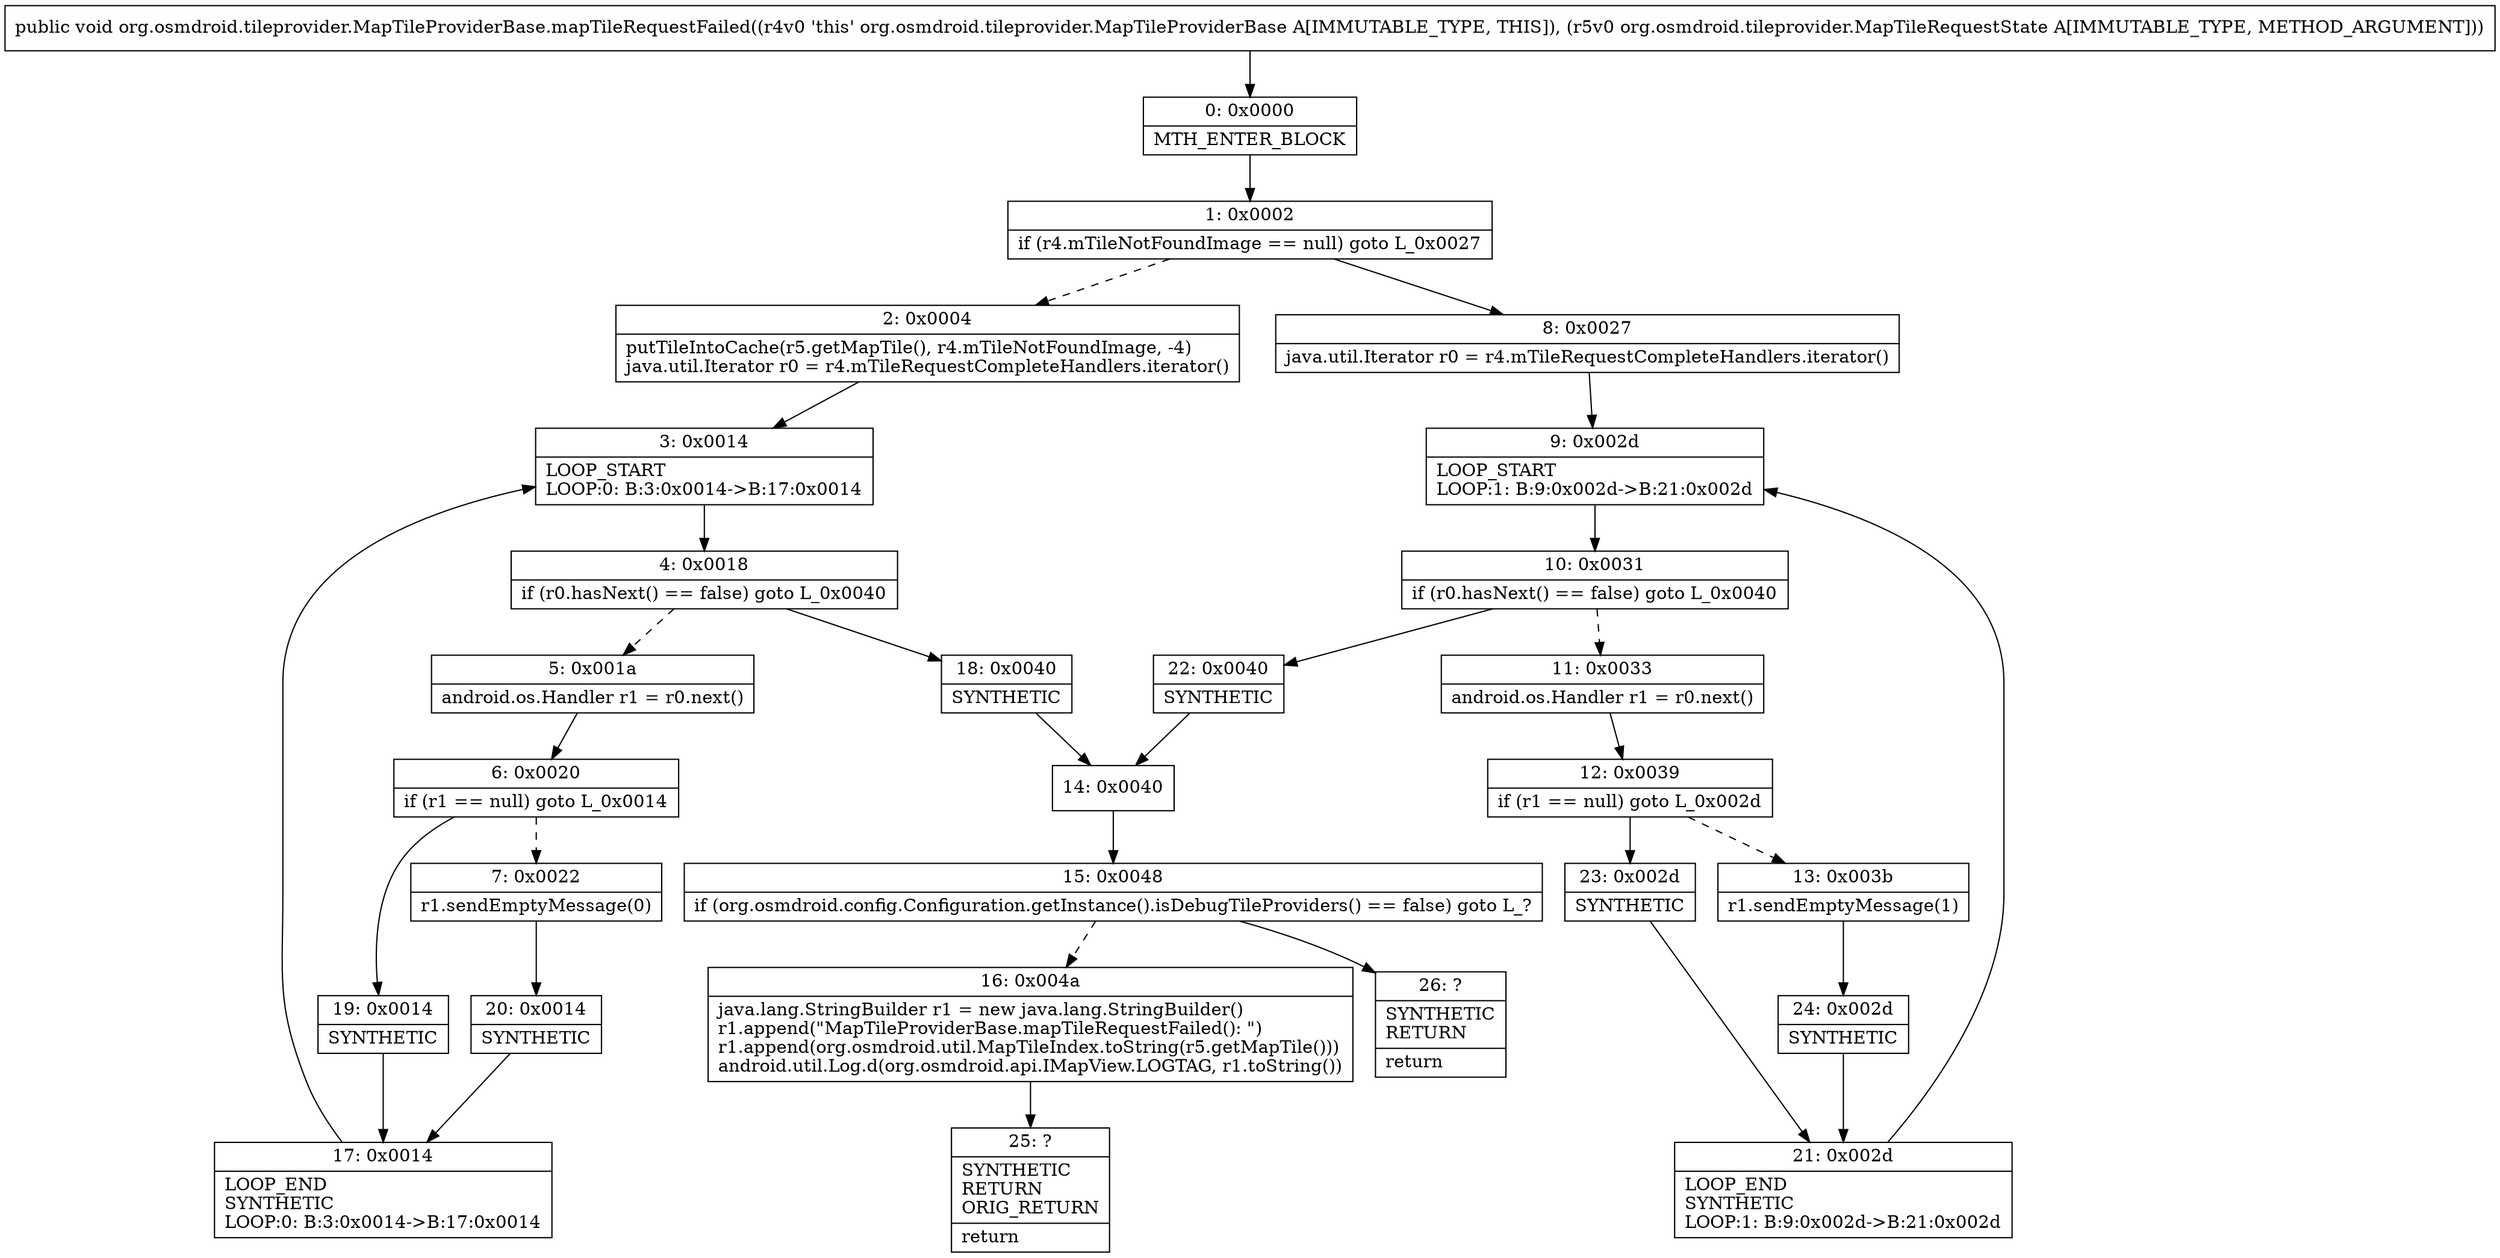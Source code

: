 digraph "CFG fororg.osmdroid.tileprovider.MapTileProviderBase.mapTileRequestFailed(Lorg\/osmdroid\/tileprovider\/MapTileRequestState;)V" {
Node_0 [shape=record,label="{0\:\ 0x0000|MTH_ENTER_BLOCK\l}"];
Node_1 [shape=record,label="{1\:\ 0x0002|if (r4.mTileNotFoundImage == null) goto L_0x0027\l}"];
Node_2 [shape=record,label="{2\:\ 0x0004|putTileIntoCache(r5.getMapTile(), r4.mTileNotFoundImage, \-4)\ljava.util.Iterator r0 = r4.mTileRequestCompleteHandlers.iterator()\l}"];
Node_3 [shape=record,label="{3\:\ 0x0014|LOOP_START\lLOOP:0: B:3:0x0014\-\>B:17:0x0014\l}"];
Node_4 [shape=record,label="{4\:\ 0x0018|if (r0.hasNext() == false) goto L_0x0040\l}"];
Node_5 [shape=record,label="{5\:\ 0x001a|android.os.Handler r1 = r0.next()\l}"];
Node_6 [shape=record,label="{6\:\ 0x0020|if (r1 == null) goto L_0x0014\l}"];
Node_7 [shape=record,label="{7\:\ 0x0022|r1.sendEmptyMessage(0)\l}"];
Node_8 [shape=record,label="{8\:\ 0x0027|java.util.Iterator r0 = r4.mTileRequestCompleteHandlers.iterator()\l}"];
Node_9 [shape=record,label="{9\:\ 0x002d|LOOP_START\lLOOP:1: B:9:0x002d\-\>B:21:0x002d\l}"];
Node_10 [shape=record,label="{10\:\ 0x0031|if (r0.hasNext() == false) goto L_0x0040\l}"];
Node_11 [shape=record,label="{11\:\ 0x0033|android.os.Handler r1 = r0.next()\l}"];
Node_12 [shape=record,label="{12\:\ 0x0039|if (r1 == null) goto L_0x002d\l}"];
Node_13 [shape=record,label="{13\:\ 0x003b|r1.sendEmptyMessage(1)\l}"];
Node_14 [shape=record,label="{14\:\ 0x0040}"];
Node_15 [shape=record,label="{15\:\ 0x0048|if (org.osmdroid.config.Configuration.getInstance().isDebugTileProviders() == false) goto L_?\l}"];
Node_16 [shape=record,label="{16\:\ 0x004a|java.lang.StringBuilder r1 = new java.lang.StringBuilder()\lr1.append(\"MapTileProviderBase.mapTileRequestFailed(): \")\lr1.append(org.osmdroid.util.MapTileIndex.toString(r5.getMapTile()))\landroid.util.Log.d(org.osmdroid.api.IMapView.LOGTAG, r1.toString())\l}"];
Node_17 [shape=record,label="{17\:\ 0x0014|LOOP_END\lSYNTHETIC\lLOOP:0: B:3:0x0014\-\>B:17:0x0014\l}"];
Node_18 [shape=record,label="{18\:\ 0x0040|SYNTHETIC\l}"];
Node_19 [shape=record,label="{19\:\ 0x0014|SYNTHETIC\l}"];
Node_20 [shape=record,label="{20\:\ 0x0014|SYNTHETIC\l}"];
Node_21 [shape=record,label="{21\:\ 0x002d|LOOP_END\lSYNTHETIC\lLOOP:1: B:9:0x002d\-\>B:21:0x002d\l}"];
Node_22 [shape=record,label="{22\:\ 0x0040|SYNTHETIC\l}"];
Node_23 [shape=record,label="{23\:\ 0x002d|SYNTHETIC\l}"];
Node_24 [shape=record,label="{24\:\ 0x002d|SYNTHETIC\l}"];
Node_25 [shape=record,label="{25\:\ ?|SYNTHETIC\lRETURN\lORIG_RETURN\l|return\l}"];
Node_26 [shape=record,label="{26\:\ ?|SYNTHETIC\lRETURN\l|return\l}"];
MethodNode[shape=record,label="{public void org.osmdroid.tileprovider.MapTileProviderBase.mapTileRequestFailed((r4v0 'this' org.osmdroid.tileprovider.MapTileProviderBase A[IMMUTABLE_TYPE, THIS]), (r5v0 org.osmdroid.tileprovider.MapTileRequestState A[IMMUTABLE_TYPE, METHOD_ARGUMENT])) }"];
MethodNode -> Node_0;
Node_0 -> Node_1;
Node_1 -> Node_2[style=dashed];
Node_1 -> Node_8;
Node_2 -> Node_3;
Node_3 -> Node_4;
Node_4 -> Node_5[style=dashed];
Node_4 -> Node_18;
Node_5 -> Node_6;
Node_6 -> Node_7[style=dashed];
Node_6 -> Node_19;
Node_7 -> Node_20;
Node_8 -> Node_9;
Node_9 -> Node_10;
Node_10 -> Node_11[style=dashed];
Node_10 -> Node_22;
Node_11 -> Node_12;
Node_12 -> Node_13[style=dashed];
Node_12 -> Node_23;
Node_13 -> Node_24;
Node_14 -> Node_15;
Node_15 -> Node_16[style=dashed];
Node_15 -> Node_26;
Node_16 -> Node_25;
Node_17 -> Node_3;
Node_18 -> Node_14;
Node_19 -> Node_17;
Node_20 -> Node_17;
Node_21 -> Node_9;
Node_22 -> Node_14;
Node_23 -> Node_21;
Node_24 -> Node_21;
}

